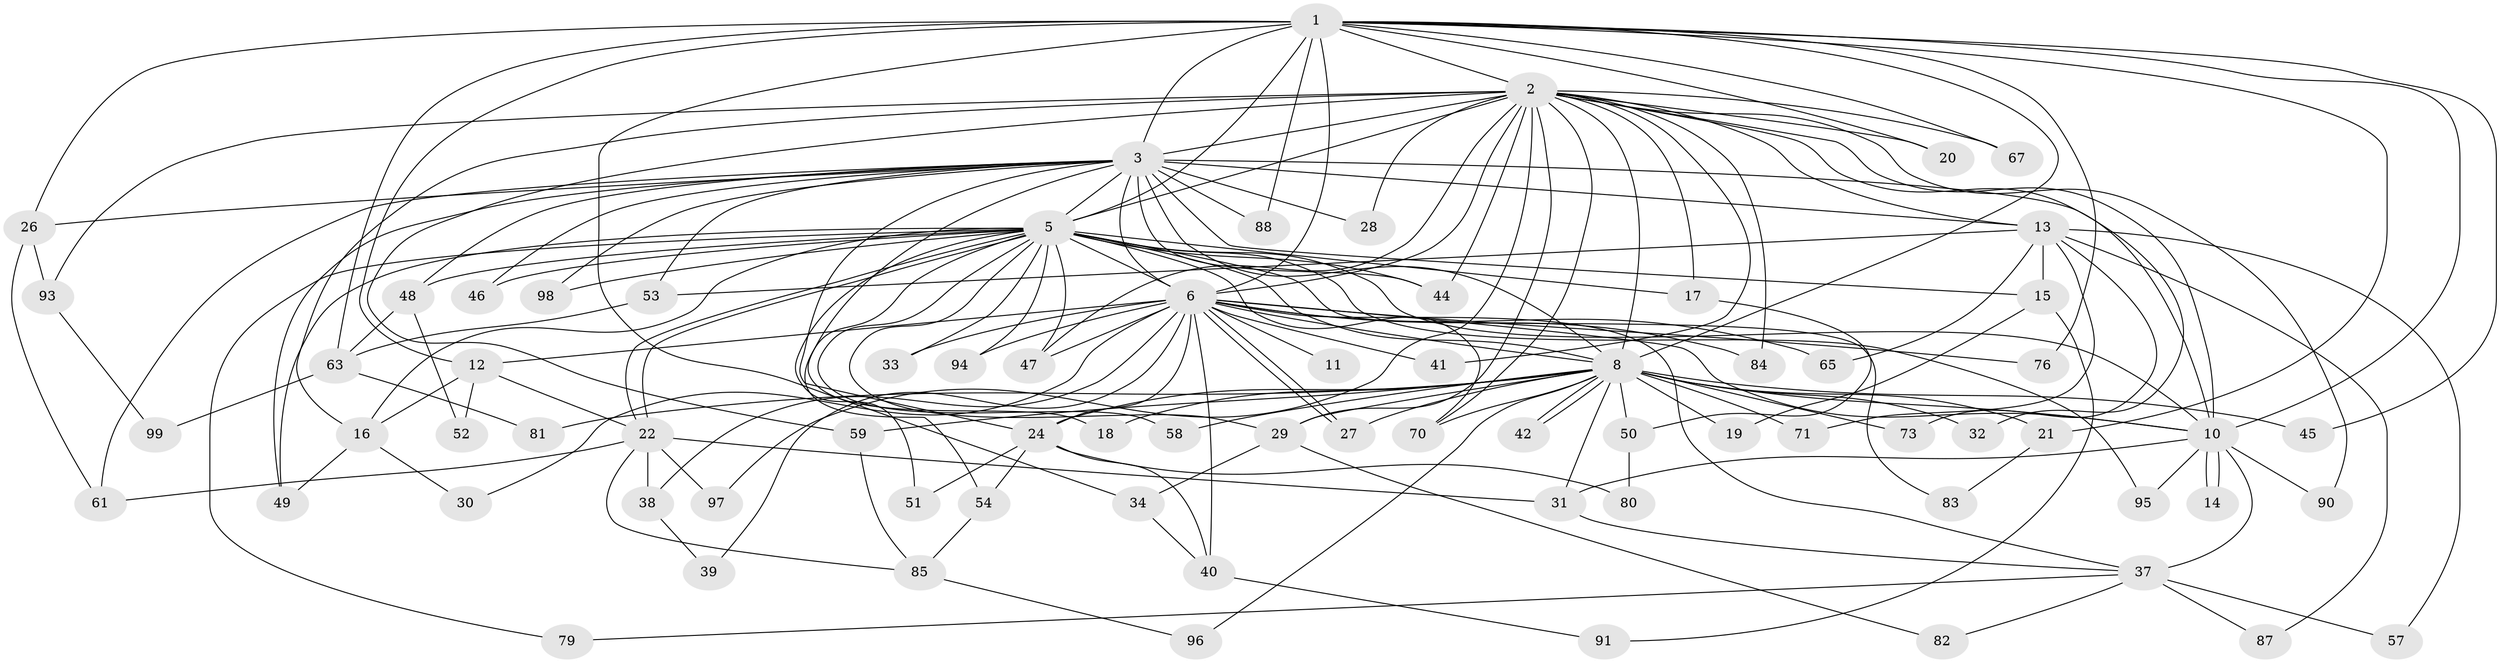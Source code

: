 // original degree distribution, {20: 0.01, 26: 0.01, 17: 0.01, 18: 0.01, 30: 0.01, 21: 0.01, 16: 0.02, 15: 0.01, 23: 0.01, 3: 0.23, 5: 0.05, 8: 0.01, 2: 0.51, 4: 0.08, 6: 0.02}
// Generated by graph-tools (version 1.1) at 2025/11/02/27/25 16:11:03]
// undirected, 75 vertices, 171 edges
graph export_dot {
graph [start="1"]
  node [color=gray90,style=filled];
  1 [super="+68"];
  2 [super="+43"];
  3 [super="+4"];
  5 [super="+69"];
  6 [super="+7"];
  8 [super="+9"];
  10 [super="+77"];
  11 [super="+62"];
  12;
  13 [super="+78"];
  14;
  15;
  16 [super="+23"];
  17;
  18;
  19;
  20;
  21;
  22 [super="+36"];
  24 [super="+25"];
  26 [super="+89"];
  27 [super="+35"];
  28 [super="+64"];
  29 [super="+56"];
  30;
  31 [super="+75"];
  32;
  33;
  34;
  37 [super="+72"];
  38;
  39;
  40 [super="+60"];
  41;
  42;
  44 [super="+55"];
  45;
  46;
  47 [super="+66"];
  48;
  49 [super="+74"];
  50;
  51;
  52;
  53;
  54;
  57;
  58;
  59;
  61;
  63 [super="+92"];
  65;
  67;
  70 [super="+100"];
  71;
  73;
  76;
  79;
  80;
  81;
  82;
  83;
  84;
  85 [super="+86"];
  87;
  88;
  90;
  91;
  93;
  94;
  95;
  96;
  97;
  98;
  99;
  1 -- 2;
  1 -- 3 [weight=2];
  1 -- 5 [weight=2];
  1 -- 6 [weight=2];
  1 -- 8 [weight=3];
  1 -- 10;
  1 -- 12;
  1 -- 20;
  1 -- 21;
  1 -- 26;
  1 -- 34;
  1 -- 45;
  1 -- 67;
  1 -- 76;
  1 -- 88;
  1 -- 63;
  2 -- 3 [weight=2];
  2 -- 5;
  2 -- 6 [weight=2];
  2 -- 8 [weight=2];
  2 -- 10;
  2 -- 13;
  2 -- 16 [weight=2];
  2 -- 17;
  2 -- 20;
  2 -- 28;
  2 -- 32;
  2 -- 41;
  2 -- 44;
  2 -- 47;
  2 -- 59;
  2 -- 67;
  2 -- 84;
  2 -- 90;
  2 -- 93;
  2 -- 97;
  2 -- 70;
  2 -- 29;
  3 -- 5 [weight=2];
  3 -- 6 [weight=4];
  3 -- 8 [weight=4];
  3 -- 10 [weight=3];
  3 -- 15;
  3 -- 26;
  3 -- 28 [weight=2];
  3 -- 48;
  3 -- 53 [weight=2];
  3 -- 88;
  3 -- 13;
  3 -- 18;
  3 -- 24;
  3 -- 98;
  3 -- 44;
  3 -- 46;
  3 -- 49;
  3 -- 61;
  5 -- 6 [weight=2];
  5 -- 8 [weight=2];
  5 -- 10;
  5 -- 17;
  5 -- 22;
  5 -- 22;
  5 -- 29;
  5 -- 33;
  5 -- 46;
  5 -- 48;
  5 -- 49;
  5 -- 51;
  5 -- 54;
  5 -- 58;
  5 -- 70;
  5 -- 79;
  5 -- 83;
  5 -- 94;
  5 -- 95;
  5 -- 98;
  5 -- 47;
  5 -- 16;
  5 -- 44;
  6 -- 8 [weight=4];
  6 -- 10 [weight=2];
  6 -- 12;
  6 -- 27;
  6 -- 27;
  6 -- 33;
  6 -- 38;
  6 -- 39;
  6 -- 41;
  6 -- 76;
  6 -- 84;
  6 -- 94;
  6 -- 65;
  6 -- 40;
  6 -- 11 [weight=2];
  6 -- 47;
  6 -- 24;
  6 -- 30;
  6 -- 37;
  8 -- 10 [weight=2];
  8 -- 31;
  8 -- 42;
  8 -- 42;
  8 -- 50;
  8 -- 70;
  8 -- 71;
  8 -- 73;
  8 -- 81;
  8 -- 18;
  8 -- 19;
  8 -- 21;
  8 -- 29;
  8 -- 32;
  8 -- 96;
  8 -- 45;
  8 -- 58;
  8 -- 59;
  8 -- 24;
  8 -- 27;
  10 -- 14;
  10 -- 14;
  10 -- 37;
  10 -- 90;
  10 -- 95;
  10 -- 31;
  12 -- 16;
  12 -- 52;
  12 -- 22;
  13 -- 15;
  13 -- 57;
  13 -- 65;
  13 -- 71;
  13 -- 73;
  13 -- 53;
  13 -- 87;
  15 -- 19;
  15 -- 91;
  16 -- 30;
  16 -- 49;
  17 -- 50;
  21 -- 83;
  22 -- 31;
  22 -- 97;
  22 -- 85;
  22 -- 38;
  22 -- 61;
  24 -- 54;
  24 -- 80;
  24 -- 51;
  24 -- 40;
  26 -- 93;
  26 -- 61;
  29 -- 34;
  29 -- 82;
  31 -- 37;
  34 -- 40;
  37 -- 57;
  37 -- 79;
  37 -- 87;
  37 -- 82;
  38 -- 39;
  40 -- 91;
  48 -- 52;
  48 -- 63;
  50 -- 80;
  53 -- 63;
  54 -- 85;
  59 -- 85;
  63 -- 81;
  63 -- 99;
  85 -- 96;
  93 -- 99;
}
